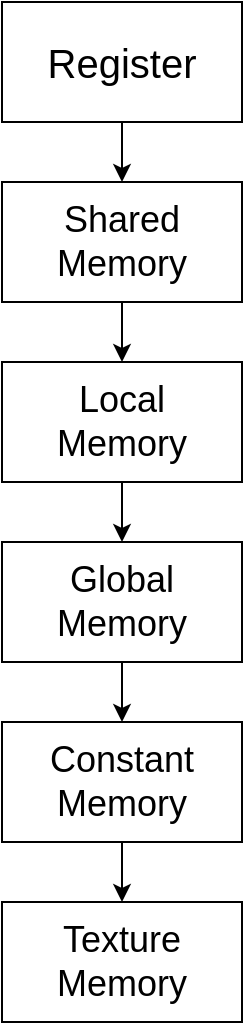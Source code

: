 <mxfile>
    <diagram id="Wwn2k_t00A28JOZGSLnj" name="第 1 页">
        <mxGraphModel dx="508" dy="476" grid="1" gridSize="10" guides="1" tooltips="1" connect="1" arrows="1" fold="1" page="1" pageScale="1" pageWidth="827" pageHeight="1169" math="0" shadow="0">
            <root>
                <mxCell id="0"/>
                <mxCell id="1" parent="0"/>
                <mxCell id="8" style="edgeStyle=none;html=1;exitX=0.5;exitY=1;exitDx=0;exitDy=0;entryX=0.5;entryY=0;entryDx=0;entryDy=0;" edge="1" parent="1" source="2" target="3">
                    <mxGeometry relative="1" as="geometry"/>
                </mxCell>
                <mxCell id="2" value="" style="rounded=0;whiteSpace=wrap;html=1;fillColor=none;" vertex="1" parent="1">
                    <mxGeometry x="140" y="50" width="120" height="60" as="geometry"/>
                </mxCell>
                <mxCell id="9" style="edgeStyle=none;html=1;exitX=0.5;exitY=1;exitDx=0;exitDy=0;entryX=0.5;entryY=0;entryDx=0;entryDy=0;" edge="1" parent="1" source="3" target="6">
                    <mxGeometry relative="1" as="geometry"/>
                </mxCell>
                <mxCell id="3" value="" style="rounded=0;whiteSpace=wrap;html=1;fillColor=none;" vertex="1" parent="1">
                    <mxGeometry x="140" y="140" width="120" height="60" as="geometry"/>
                </mxCell>
                <mxCell id="4" value="" style="rounded=0;whiteSpace=wrap;html=1;fillColor=none;" vertex="1" parent="1">
                    <mxGeometry x="140" y="500" width="120" height="60" as="geometry"/>
                </mxCell>
                <mxCell id="15" style="edgeStyle=none;html=1;exitX=0.5;exitY=1;exitDx=0;exitDy=0;entryX=0.5;entryY=0;entryDx=0;entryDy=0;fontFamily=Helvetica;fontSize=18;" edge="1" parent="1" source="5" target="7">
                    <mxGeometry relative="1" as="geometry"/>
                </mxCell>
                <mxCell id="5" value="" style="rounded=0;whiteSpace=wrap;html=1;fillColor=none;" vertex="1" parent="1">
                    <mxGeometry x="140" y="320" width="120" height="60" as="geometry"/>
                </mxCell>
                <mxCell id="10" style="edgeStyle=none;html=1;exitX=0.5;exitY=1;exitDx=0;exitDy=0;entryX=0.5;entryY=0;entryDx=0;entryDy=0;" edge="1" parent="1" source="6" target="5">
                    <mxGeometry relative="1" as="geometry"/>
                </mxCell>
                <mxCell id="6" value="" style="rounded=0;whiteSpace=wrap;html=1;fillColor=none;" vertex="1" parent="1">
                    <mxGeometry x="140" y="230" width="120" height="60" as="geometry"/>
                </mxCell>
                <mxCell id="17" style="edgeStyle=none;html=1;exitX=0.5;exitY=1;exitDx=0;exitDy=0;entryX=0.5;entryY=0;entryDx=0;entryDy=0;fontFamily=Helvetica;fontSize=18;" edge="1" parent="1" source="7" target="4">
                    <mxGeometry relative="1" as="geometry"/>
                </mxCell>
                <mxCell id="7" value="" style="rounded=0;whiteSpace=wrap;html=1;fillColor=none;" vertex="1" parent="1">
                    <mxGeometry x="140" y="410" width="120" height="60" as="geometry"/>
                </mxCell>
                <mxCell id="11" value="Register" style="text;strokeColor=none;align=center;fillColor=none;html=1;verticalAlign=middle;whiteSpace=wrap;rounded=0;fontSize=20;fontFamily=Helvetica;" vertex="1" parent="1">
                    <mxGeometry x="170" y="65" width="60" height="30" as="geometry"/>
                </mxCell>
                <mxCell id="12" value="Shared Memory" style="text;strokeColor=none;align=center;fillColor=none;html=1;verticalAlign=middle;whiteSpace=wrap;rounded=0;fontFamily=Helvetica;fontSize=18;" vertex="1" parent="1">
                    <mxGeometry x="170" y="155" width="60" height="30" as="geometry"/>
                </mxCell>
                <mxCell id="13" value="Local Memory" style="text;strokeColor=none;align=center;fillColor=none;html=1;verticalAlign=middle;whiteSpace=wrap;rounded=0;fontFamily=Helvetica;fontSize=18;" vertex="1" parent="1">
                    <mxGeometry x="170" y="245" width="60" height="30" as="geometry"/>
                </mxCell>
                <mxCell id="14" value="Global Memory" style="text;strokeColor=none;align=center;fillColor=none;html=1;verticalAlign=middle;whiteSpace=wrap;rounded=0;fontFamily=Helvetica;fontSize=18;" vertex="1" parent="1">
                    <mxGeometry x="170" y="335" width="60" height="30" as="geometry"/>
                </mxCell>
                <mxCell id="16" value="Constant Memory" style="text;strokeColor=none;align=center;fillColor=none;html=1;verticalAlign=middle;whiteSpace=wrap;rounded=0;fontFamily=Helvetica;fontSize=18;" vertex="1" parent="1">
                    <mxGeometry x="170" y="425" width="60" height="30" as="geometry"/>
                </mxCell>
                <mxCell id="18" value="Texture Memory" style="text;strokeColor=none;align=center;fillColor=none;html=1;verticalAlign=middle;whiteSpace=wrap;rounded=0;fontFamily=Helvetica;fontSize=18;" vertex="1" parent="1">
                    <mxGeometry x="170" y="515" width="60" height="30" as="geometry"/>
                </mxCell>
            </root>
        </mxGraphModel>
    </diagram>
</mxfile>
